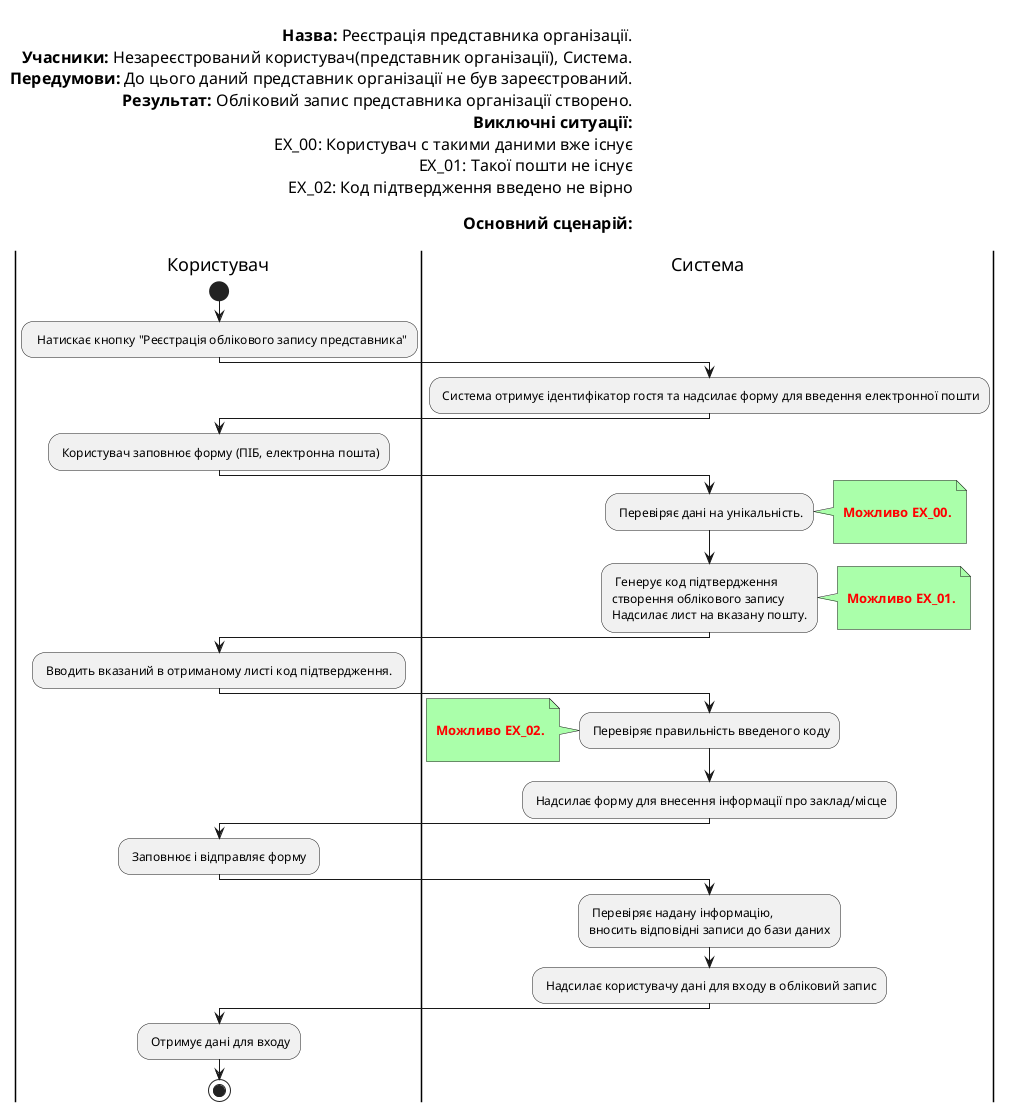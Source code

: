 @startuml
left header

<font color=000 size=16><b>Назва:</b> Реєстрація представника організації.
<font color=000 size=16><b>Учасники:</b> Незареєстрований користувач(представник організації), Система.
<font color=000 size=16><b>Передумови:</b> До цього даний представник організації не був зареєстрований.
<font color=000 size=16><b>Результат:</b> Обліковий запис представника організації створено.
<font color=000 size=16><b>Виключні ситуації:</b>
<font color=000 size=16> EX_00: Користувач с такими даними вже існує
<font color=000 size=16> EX_01: Такої пошти не існує
<font color=000 size=16> EX_02: Код підтвердження введено не вірно

<font color=000 size=16><b>Основний сценарій:</b>

end header

|Користувач|
start
:  Натискає кнопку "Реєстрація облікового запису представника";

|Система|
: Система отримує ідентифікатор гостя та надсилає форму для введення електронної пошти;

|Користувач|

: Користувач заповнює форму (ПІБ, електронна пошта);

|Система|

: Перевіряє дані на унікальність.;
note right #aaffaa

<font color=red><b> Можливо EX_00.

end note

: Генерує код підтвердження 
створення облікового запису
Надсилає лист на вказану пошту.;
note right #aaffaa

<font color=red><b> Можливо EX_01.

end note

|Користувач|

: Вводить вказаний в отриманому листі код підтвердження. ;

|Система|

: Перевіряє правильність введеного коду;

note left #aaffaa

<font color=red><b> Можливо EX_02.

end note

: Надсилає форму для внесення інформації про заклад/місце;

|Користувач|

: Заповнює і відправляє форму ;

|Система|

: Перевіряє надану інформацію,
вносить відповідні записи до бази даних;

: Надсилає користувачу дані для входу в обліковий запис;

|Користувач|

: Отримує дані для входу;

stop;
@enduml
